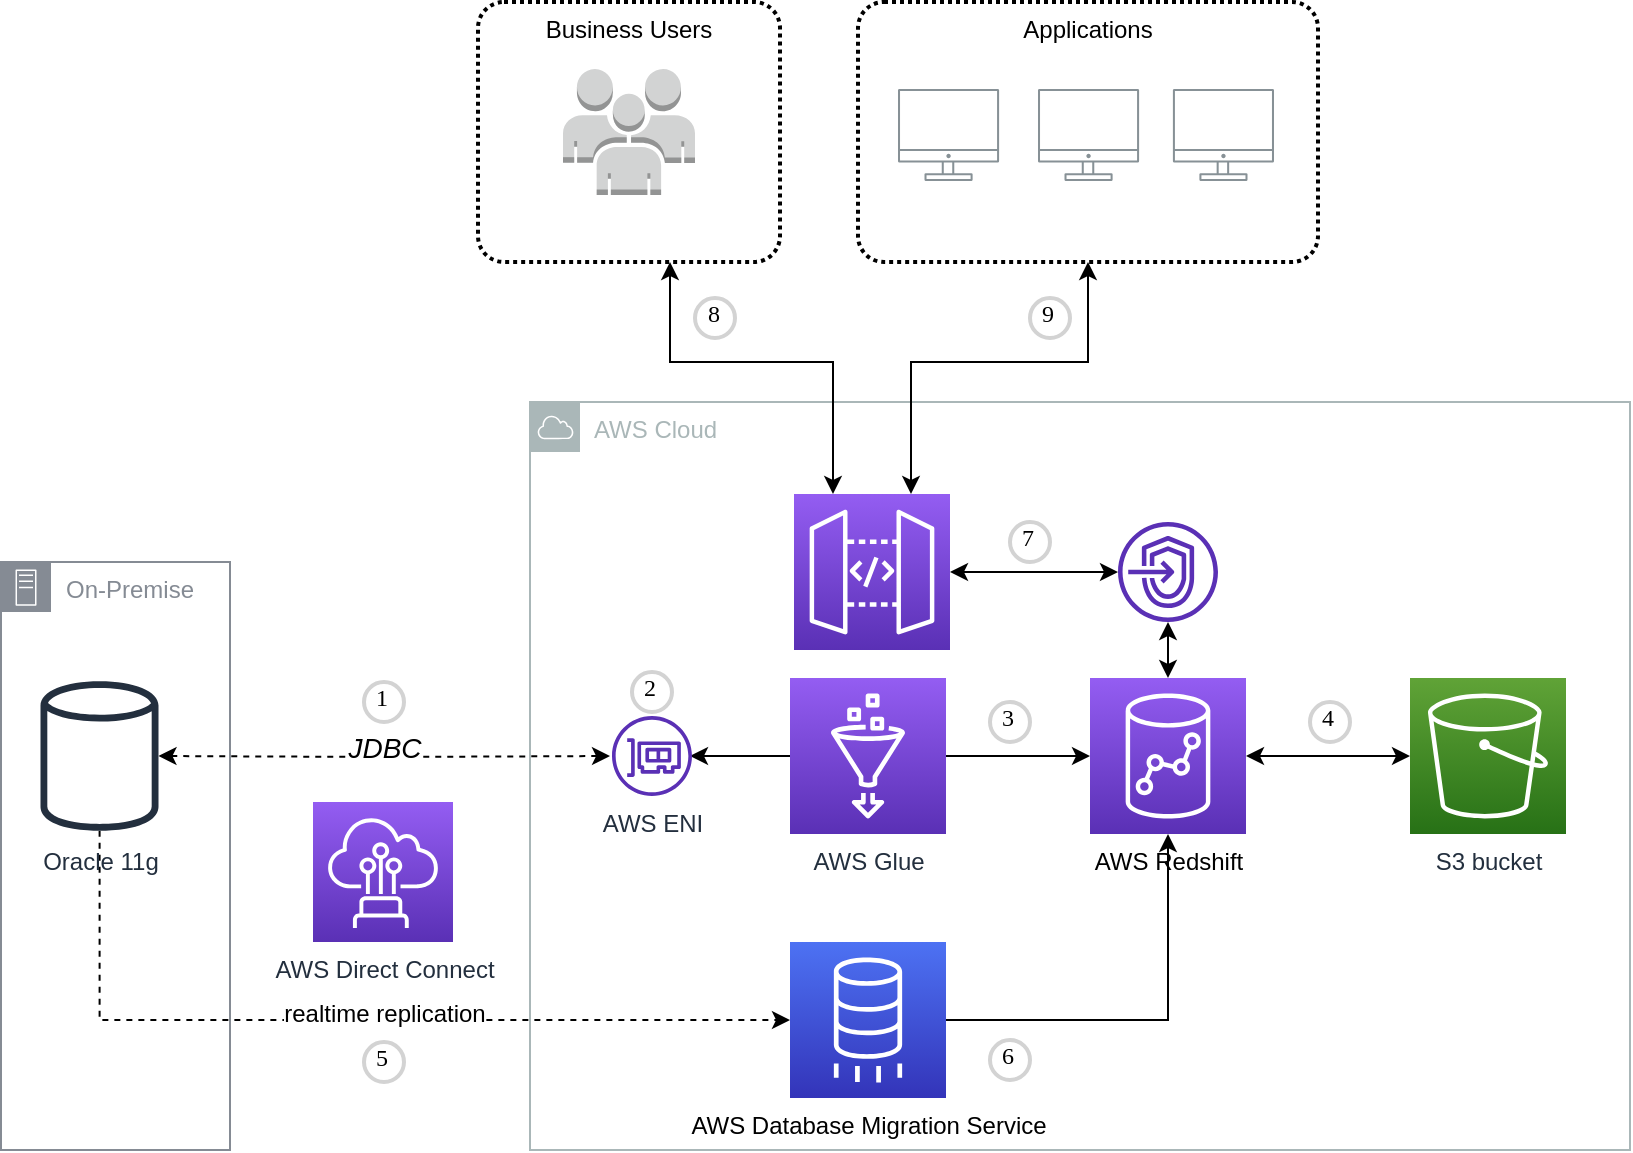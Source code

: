 <mxfile version="14.9.2" type="github">
  <diagram id="6eVxhd2TRdLCq7R75qMY" name="Page-1">
    <mxGraphModel dx="1249" dy="1838" grid="1" gridSize="10" guides="1" tooltips="1" connect="1" arrows="1" fold="1" page="1" pageScale="1" pageWidth="850" pageHeight="1100" math="0" shadow="0">
      <root>
        <mxCell id="0" />
        <mxCell id="1" parent="0" />
        <mxCell id="m3BJ8GWjitMkYbj-D_fS-11" style="edgeStyle=orthogonalEdgeStyle;rounded=0;orthogonalLoop=1;jettySize=auto;html=1;dashed=1;" parent="1" source="m3BJ8GWjitMkYbj-D_fS-83" target="m3BJ8GWjitMkYbj-D_fS-10" edge="1">
          <mxGeometry relative="1" as="geometry">
            <mxPoint x="218.5" y="249" as="sourcePoint" />
            <Array as="points">
              <mxPoint x="125" y="249" />
            </Array>
          </mxGeometry>
        </mxCell>
        <mxCell id="m3BJ8GWjitMkYbj-D_fS-35" value="realtime replication" style="edgeLabel;html=1;align=center;verticalAlign=middle;resizable=0;points=[];fontSize=12;" parent="m3BJ8GWjitMkYbj-D_fS-11" vertex="1" connectable="0">
          <mxGeometry x="0.213" y="3" relative="1" as="geometry">
            <mxPoint x="-30" as="offset" />
          </mxGeometry>
        </mxCell>
        <mxCell id="JTViNeLRjHj_04MWLepB-1" style="edgeStyle=orthogonalEdgeStyle;rounded=0;orthogonalLoop=1;jettySize=auto;html=1;" parent="1" source="m3BJ8GWjitMkYbj-D_fS-10" target="m3BJ8GWjitMkYbj-D_fS-79" edge="1">
          <mxGeometry relative="1" as="geometry" />
        </mxCell>
        <mxCell id="m3BJ8GWjitMkYbj-D_fS-10" value="&lt;span style=&quot;color: rgb(0 , 0 , 0)&quot;&gt;AWS Database Migration Service&lt;/span&gt;" style="points=[[0,0,0],[0.25,0,0],[0.5,0,0],[0.75,0,0],[1,0,0],[0,1,0],[0.25,1,0],[0.5,1,0],[0.75,1,0],[1,1,0],[0,0.25,0],[0,0.5,0],[0,0.75,0],[1,0.25,0],[1,0.5,0],[1,0.75,0]];outlineConnect=0;fontColor=#232F3E;gradientColor=#4D72F3;gradientDirection=north;fillColor=#3334B9;strokeColor=#ffffff;dashed=0;verticalLabelPosition=bottom;verticalAlign=top;align=center;html=1;fontSize=12;fontStyle=0;aspect=fixed;shape=mxgraph.aws4.resourceIcon;resIcon=mxgraph.aws4.database_migration_service;" parent="1" vertex="1">
          <mxGeometry x="470" y="210" width="78" height="78" as="geometry" />
        </mxCell>
        <mxCell id="m3BJ8GWjitMkYbj-D_fS-75" value="AWS Cloud" style="outlineConnect=0;gradientColor=none;html=1;whiteSpace=wrap;fontSize=12;fontStyle=0;shape=mxgraph.aws4.group;grIcon=mxgraph.aws4.group_aws_cloud;strokeColor=#AAB7B8;fillColor=none;verticalAlign=top;align=left;spacingLeft=30;fontColor=#AAB7B8;dashed=0;" parent="1" vertex="1">
          <mxGeometry x="340" y="-60" width="550" height="374" as="geometry" />
        </mxCell>
        <mxCell id="JTViNeLRjHj_04MWLepB-3" value="" style="edgeStyle=orthogonalEdgeStyle;rounded=0;orthogonalLoop=1;jettySize=auto;html=1;startArrow=classic;startFill=1;" parent="1" source="m3BJ8GWjitMkYbj-D_fS-79" target="JTViNeLRjHj_04MWLepB-2" edge="1">
          <mxGeometry relative="1" as="geometry" />
        </mxCell>
        <mxCell id="m3BJ8GWjitMkYbj-D_fS-79" value="&lt;span style=&quot;color: rgb(0 , 0 , 0)&quot;&gt;AWS Redshift&lt;/span&gt;" style="points=[[0,0,0],[0.25,0,0],[0.5,0,0],[0.75,0,0],[1,0,0],[0,1,0],[0.25,1,0],[0.5,1,0],[0.75,1,0],[1,1,0],[0,0.25,0],[0,0.5,0],[0,0.75,0],[1,0.25,0],[1,0.5,0],[1,0.75,0]];outlineConnect=0;fontColor=#232F3E;gradientColor=#945DF2;gradientDirection=north;fillColor=#5A30B5;strokeColor=#ffffff;dashed=0;verticalLabelPosition=bottom;verticalAlign=top;align=center;html=1;fontSize=12;fontStyle=0;aspect=fixed;shape=mxgraph.aws4.resourceIcon;resIcon=mxgraph.aws4.redshift;" parent="1" vertex="1">
          <mxGeometry x="620" y="78" width="78" height="78" as="geometry" />
        </mxCell>
        <mxCell id="m3BJ8GWjitMkYbj-D_fS-80" value="AWS Direct Connect" style="points=[[0,0,0],[0.25,0,0],[0.5,0,0],[0.75,0,0],[1,0,0],[0,1,0],[0.25,1,0],[0.5,1,0],[0.75,1,0],[1,1,0],[0,0.25,0],[0,0.5,0],[0,0.75,0],[1,0.25,0],[1,0.5,0],[1,0.75,0]];outlineConnect=0;fontColor=#232F3E;gradientColor=#945DF2;gradientDirection=north;fillColor=#5A30B5;strokeColor=#ffffff;dashed=0;verticalLabelPosition=bottom;verticalAlign=top;align=center;html=1;fontSize=12;fontStyle=0;aspect=fixed;shape=mxgraph.aws4.resourceIcon;resIcon=mxgraph.aws4.direct_connect;" parent="1" vertex="1">
          <mxGeometry x="231.5" y="140" width="70" height="70" as="geometry" />
        </mxCell>
        <mxCell id="m3BJ8GWjitMkYbj-D_fS-82" value="On-Premise" style="outlineConnect=0;gradientColor=none;html=1;whiteSpace=wrap;fontSize=12;fontStyle=0;shape=mxgraph.aws4.group;grIcon=mxgraph.aws4.group_on_premise;strokeColor=#858B94;fillColor=none;verticalAlign=top;align=left;spacingLeft=30;fontColor=#858B94;dashed=0;" parent="1" vertex="1">
          <mxGeometry x="75.5" y="20" width="114.5" height="294" as="geometry" />
        </mxCell>
        <mxCell id="m3BJ8GWjitMkYbj-D_fS-83" value="Oracle 11g" style="outlineConnect=0;fontColor=#232F3E;gradientColor=none;fillColor=#232F3E;strokeColor=none;dashed=0;verticalLabelPosition=bottom;verticalAlign=top;align=center;html=1;fontSize=12;fontStyle=0;aspect=fixed;pointerEvents=1;shape=mxgraph.aws4.generic_database;" parent="1" vertex="1">
          <mxGeometry x="95.25" y="78" width="59" height="78" as="geometry" />
        </mxCell>
        <mxCell id="m3BJ8GWjitMkYbj-D_fS-86" value="" style="edgeStyle=orthogonalEdgeStyle;rounded=1;orthogonalLoop=1;jettySize=auto;html=1;fontSize=12;startArrow=none;startFill=0;" parent="1" source="m3BJ8GWjitMkYbj-D_fS-84" target="m3BJ8GWjitMkYbj-D_fS-79" edge="1">
          <mxGeometry relative="1" as="geometry" />
        </mxCell>
        <mxCell id="m3BJ8GWjitMkYbj-D_fS-87" value="" style="edgeStyle=orthogonalEdgeStyle;rounded=1;orthogonalLoop=1;jettySize=auto;html=1;fontSize=12;startArrow=none;startFill=0;" parent="1" source="m3BJ8GWjitMkYbj-D_fS-84" edge="1">
          <mxGeometry relative="1" as="geometry">
            <mxPoint x="420" y="117" as="targetPoint" />
          </mxGeometry>
        </mxCell>
        <mxCell id="m3BJ8GWjitMkYbj-D_fS-84" value="AWS Glue" style="points=[[0,0,0],[0.25,0,0],[0.5,0,0],[0.75,0,0],[1,0,0],[0,1,0],[0.25,1,0],[0.5,1,0],[0.75,1,0],[1,1,0],[0,0.25,0],[0,0.5,0],[0,0.75,0],[1,0.25,0],[1,0.5,0],[1,0.75,0]];outlineConnect=0;fontColor=#232F3E;gradientColor=#945DF2;gradientDirection=north;fillColor=#5A30B5;strokeColor=#ffffff;dashed=0;verticalLabelPosition=bottom;verticalAlign=top;align=center;html=1;fontSize=12;fontStyle=0;aspect=fixed;shape=mxgraph.aws4.resourceIcon;resIcon=mxgraph.aws4.glue;" parent="1" vertex="1">
          <mxGeometry x="470" y="78" width="78" height="78" as="geometry" />
        </mxCell>
        <mxCell id="m3BJ8GWjitMkYbj-D_fS-88" value="" style="edgeStyle=orthogonalEdgeStyle;rounded=1;orthogonalLoop=1;jettySize=auto;html=1;fontSize=12;startArrow=classic;startFill=1;dashed=1;" parent="1" target="m3BJ8GWjitMkYbj-D_fS-83" edge="1">
          <mxGeometry relative="1" as="geometry">
            <mxPoint x="380" y="117" as="sourcePoint" />
          </mxGeometry>
        </mxCell>
        <mxCell id="m3BJ8GWjitMkYbj-D_fS-89" value="JDBC" style="edgeLabel;html=1;align=center;verticalAlign=middle;resizable=0;points=[];fontSize=14;fontStyle=2" parent="m3BJ8GWjitMkYbj-D_fS-88" vertex="1" connectable="0">
          <mxGeometry x="0.178" y="-4" relative="1" as="geometry">
            <mxPoint x="20" as="offset" />
          </mxGeometry>
        </mxCell>
        <mxCell id="JTViNeLRjHj_04MWLepB-2" value="S3 bucket" style="points=[[0,0,0],[0.25,0,0],[0.5,0,0],[0.75,0,0],[1,0,0],[0,1,0],[0.25,1,0],[0.5,1,0],[0.75,1,0],[1,1,0],[0,0.25,0],[0,0.5,0],[0,0.75,0],[1,0.25,0],[1,0.5,0],[1,0.75,0]];outlineConnect=0;fontColor=#232F3E;gradientColor=#60A337;gradientDirection=north;fillColor=#277116;strokeColor=#ffffff;dashed=0;verticalLabelPosition=bottom;verticalAlign=top;align=center;html=1;fontSize=12;fontStyle=0;aspect=fixed;shape=mxgraph.aws4.resourceIcon;resIcon=mxgraph.aws4.s3;" parent="1" vertex="1">
          <mxGeometry x="780" y="78" width="78" height="78" as="geometry" />
        </mxCell>
        <mxCell id="JTViNeLRjHj_04MWLepB-4" value="" style="outlineConnect=0;dashed=0;verticalLabelPosition=bottom;verticalAlign=top;align=center;html=1;shape=mxgraph.aws3.users;fillColor=#D2D3D3;gradientColor=none;" parent="1" vertex="1">
          <mxGeometry x="356.5" y="-226.5" width="66" height="63" as="geometry" />
        </mxCell>
        <mxCell id="R6bODk6WetKb1Frni5NR-12" value="" style="edgeStyle=orthogonalEdgeStyle;rounded=0;orthogonalLoop=1;jettySize=auto;html=1;startArrow=classic;startFill=1;entryX=0.25;entryY=0;entryDx=0;entryDy=0;entryPerimeter=0;" edge="1" parent="1" source="JTViNeLRjHj_04MWLepB-6" target="R6bODk6WetKb1Frni5NR-10">
          <mxGeometry relative="1" as="geometry">
            <Array as="points">
              <mxPoint x="410" y="-80" />
              <mxPoint x="492" y="-80" />
            </Array>
          </mxGeometry>
        </mxCell>
        <mxCell id="JTViNeLRjHj_04MWLepB-6" value="Business Users" style="rounded=1;arcSize=10;dashed=1;fillColor=none;gradientColor=none;dashPattern=1 1;strokeWidth=2;verticalAlign=top;" parent="1" vertex="1">
          <mxGeometry x="314" y="-260" width="151" height="130" as="geometry" />
        </mxCell>
        <mxCell id="R6bODk6WetKb1Frni5NR-13" value="" style="edgeStyle=orthogonalEdgeStyle;rounded=0;orthogonalLoop=1;jettySize=auto;html=1;startArrow=classic;startFill=1;entryX=0.75;entryY=0;entryDx=0;entryDy=0;entryPerimeter=0;" edge="1" parent="1" source="JTViNeLRjHj_04MWLepB-8" target="R6bODk6WetKb1Frni5NR-10">
          <mxGeometry relative="1" as="geometry">
            <Array as="points">
              <mxPoint x="619" y="-80" />
              <mxPoint x="531" y="-80" />
            </Array>
          </mxGeometry>
        </mxCell>
        <mxCell id="JTViNeLRjHj_04MWLepB-8" value="Applications" style="rounded=1;arcSize=10;dashed=1;fillColor=none;gradientColor=none;dashPattern=1 1;strokeWidth=2;verticalAlign=top;" parent="1" vertex="1">
          <mxGeometry x="504" y="-260" width="230" height="130" as="geometry" />
        </mxCell>
        <mxCell id="JTViNeLRjHj_04MWLepB-9" value="&lt;br&gt;&lt;br&gt;" style="outlineConnect=0;gradientColor=none;fontColor=#545B64;strokeColor=none;fillColor=#879196;dashed=0;verticalLabelPosition=bottom;verticalAlign=top;align=center;html=1;fontSize=12;fontStyle=0;aspect=fixed;shape=mxgraph.aws4.illustration_desktop;pointerEvents=1" parent="1" vertex="1">
          <mxGeometry x="524" y="-216.5" width="50.55" height="46" as="geometry" />
        </mxCell>
        <mxCell id="JTViNeLRjHj_04MWLepB-10" value="&lt;br&gt;&lt;br&gt;" style="outlineConnect=0;gradientColor=none;fontColor=#545B64;strokeColor=none;fillColor=#879196;dashed=0;verticalLabelPosition=bottom;verticalAlign=top;align=center;html=1;fontSize=12;fontStyle=0;aspect=fixed;shape=mxgraph.aws4.illustration_desktop;pointerEvents=1" parent="1" vertex="1">
          <mxGeometry x="594" y="-216.5" width="50.55" height="46" as="geometry" />
        </mxCell>
        <mxCell id="JTViNeLRjHj_04MWLepB-11" value="&lt;br&gt;&lt;br&gt;" style="outlineConnect=0;gradientColor=none;fontColor=#545B64;strokeColor=none;fillColor=#879196;dashed=0;verticalLabelPosition=bottom;verticalAlign=top;align=center;html=1;fontSize=12;fontStyle=0;aspect=fixed;shape=mxgraph.aws4.illustration_desktop;pointerEvents=1" parent="1" vertex="1">
          <mxGeometry x="661.45" y="-216.5" width="50.55" height="46" as="geometry" />
        </mxCell>
        <mxCell id="JTViNeLRjHj_04MWLepB-13" value="1" style="ellipse;whiteSpace=wrap;html=1;aspect=fixed;strokeWidth=2;fontFamily=Tahoma;spacingBottom=4;spacingRight=2;strokeColor=#d3d3d3;verticalAlign=middle;" parent="1" vertex="1">
          <mxGeometry x="257" y="80" width="20" height="20" as="geometry" />
        </mxCell>
        <mxCell id="JTViNeLRjHj_04MWLepB-14" value="2" style="ellipse;whiteSpace=wrap;html=1;aspect=fixed;strokeWidth=2;fontFamily=Tahoma;spacingBottom=4;spacingRight=2;strokeColor=#d3d3d3;verticalAlign=middle;" parent="1" vertex="1">
          <mxGeometry x="391" y="75" width="20" height="20" as="geometry" />
        </mxCell>
        <mxCell id="JTViNeLRjHj_04MWLepB-15" value="3" style="ellipse;whiteSpace=wrap;html=1;aspect=fixed;strokeWidth=2;fontFamily=Tahoma;spacingBottom=4;spacingRight=2;strokeColor=#d3d3d3;verticalAlign=middle;" parent="1" vertex="1">
          <mxGeometry x="570" y="90" width="20" height="20" as="geometry" />
        </mxCell>
        <mxCell id="JTViNeLRjHj_04MWLepB-18" value="4" style="ellipse;whiteSpace=wrap;html=1;aspect=fixed;strokeWidth=2;fontFamily=Tahoma;spacingBottom=4;spacingRight=2;strokeColor=#d3d3d3;verticalAlign=middle;" parent="1" vertex="1">
          <mxGeometry x="730" y="90" width="20" height="20" as="geometry" />
        </mxCell>
        <mxCell id="JTViNeLRjHj_04MWLepB-19" value="5" style="ellipse;whiteSpace=wrap;html=1;aspect=fixed;strokeWidth=2;fontFamily=Tahoma;spacingBottom=4;spacingRight=2;strokeColor=#d3d3d3;verticalAlign=middle;" parent="1" vertex="1">
          <mxGeometry x="257" y="260" width="20" height="20" as="geometry" />
        </mxCell>
        <mxCell id="JTViNeLRjHj_04MWLepB-20" value="6" style="ellipse;whiteSpace=wrap;html=1;aspect=fixed;strokeWidth=2;fontFamily=Tahoma;spacingBottom=4;spacingRight=2;strokeColor=#d3d3d3;verticalAlign=middle;" parent="1" vertex="1">
          <mxGeometry x="570" y="259" width="20" height="20" as="geometry" />
        </mxCell>
        <mxCell id="JTViNeLRjHj_04MWLepB-21" value="8" style="ellipse;whiteSpace=wrap;html=1;aspect=fixed;strokeWidth=2;fontFamily=Tahoma;spacingBottom=4;spacingRight=2;strokeColor=#d3d3d3;verticalAlign=middle;align=center;" parent="1" vertex="1">
          <mxGeometry x="422.5" y="-112" width="20" height="20" as="geometry" />
        </mxCell>
        <mxCell id="JTViNeLRjHj_04MWLepB-22" value="9" style="ellipse;whiteSpace=wrap;html=1;aspect=fixed;strokeWidth=2;fontFamily=Tahoma;spacingBottom=4;spacingRight=2;strokeColor=#d3d3d3;align=center;verticalAlign=middle;" parent="1" vertex="1">
          <mxGeometry x="590" y="-112" width="20" height="20" as="geometry" />
        </mxCell>
        <mxCell id="R6bODk6WetKb1Frni5NR-5" value="" style="edgeStyle=orthogonalEdgeStyle;rounded=0;orthogonalLoop=1;jettySize=auto;html=1;startArrow=classic;startFill=1;" edge="1" parent="1" source="R6bODk6WetKb1Frni5NR-3" target="m3BJ8GWjitMkYbj-D_fS-79">
          <mxGeometry relative="1" as="geometry" />
        </mxCell>
        <mxCell id="R6bODk6WetKb1Frni5NR-11" value="" style="edgeStyle=orthogonalEdgeStyle;rounded=0;orthogonalLoop=1;jettySize=auto;html=1;startArrow=classic;startFill=1;" edge="1" parent="1" source="R6bODk6WetKb1Frni5NR-3" target="R6bODk6WetKb1Frni5NR-10">
          <mxGeometry relative="1" as="geometry" />
        </mxCell>
        <mxCell id="R6bODk6WetKb1Frni5NR-3" value="" style="outlineConnect=0;fontColor=#232F3E;gradientColor=none;fillColor=#5A30B5;strokeColor=none;dashed=0;verticalLabelPosition=bottom;verticalAlign=top;align=center;html=1;fontSize=12;fontStyle=0;aspect=fixed;pointerEvents=1;shape=mxgraph.aws4.endpoints;" vertex="1" parent="1">
          <mxGeometry x="634" width="50" height="50" as="geometry" />
        </mxCell>
        <mxCell id="R6bODk6WetKb1Frni5NR-9" value="AWS ENI" style="outlineConnect=0;fontColor=#232F3E;gradientColor=none;fillColor=#5A30B5;strokeColor=none;dashed=0;verticalLabelPosition=bottom;verticalAlign=top;align=center;html=1;fontSize=12;fontStyle=0;aspect=fixed;pointerEvents=1;shape=mxgraph.aws4.elastic_network_interface;" vertex="1" parent="1">
          <mxGeometry x="381" y="97" width="40" height="40" as="geometry" />
        </mxCell>
        <mxCell id="R6bODk6WetKb1Frni5NR-10" value="" style="points=[[0,0,0],[0.25,0,0],[0.5,0,0],[0.75,0,0],[1,0,0],[0,1,0],[0.25,1,0],[0.5,1,0],[0.75,1,0],[1,1,0],[0,0.25,0],[0,0.5,0],[0,0.75,0],[1,0.25,0],[1,0.5,0],[1,0.75,0]];outlineConnect=0;fontColor=#232F3E;gradientColor=#945DF2;gradientDirection=north;fillColor=#5A30B5;strokeColor=#ffffff;dashed=0;verticalLabelPosition=bottom;verticalAlign=top;align=center;html=1;fontSize=12;fontStyle=0;aspect=fixed;shape=mxgraph.aws4.resourceIcon;resIcon=mxgraph.aws4.api_gateway;" vertex="1" parent="1">
          <mxGeometry x="472" y="-14" width="78" height="78" as="geometry" />
        </mxCell>
        <mxCell id="R6bODk6WetKb1Frni5NR-15" value="7" style="ellipse;whiteSpace=wrap;html=1;aspect=fixed;strokeWidth=2;fontFamily=Tahoma;spacingBottom=4;spacingRight=2;strokeColor=#d3d3d3;align=center;verticalAlign=middle;" vertex="1" parent="1">
          <mxGeometry x="580" width="20" height="20" as="geometry" />
        </mxCell>
      </root>
    </mxGraphModel>
  </diagram>
</mxfile>
